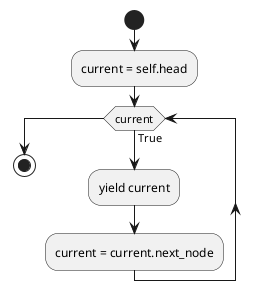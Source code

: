 @startuml

start
:current = self.head;
while (current) is (True)
  :yield current;
  :current = current.next_node;
endwhile
stop

@enduml
